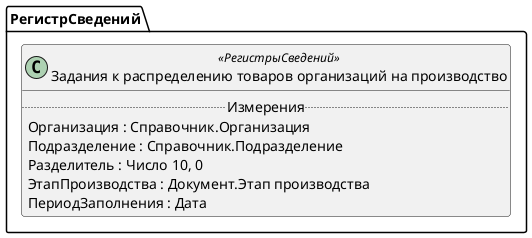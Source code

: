 ﻿@startuml ОчередьРасходаТоваровОрганизацийНаПроизводство
'!include templates.wsd
'..\include templates.wsd
class РегистрСведений.ОчередьРасходаТоваровОрганизацийНаПроизводство as "Задания к распределению товаров организаций на производство" <<РегистрыСведений>>
{
..Измерения..
Организация : Справочник.Организация
Подразделение : Справочник.Подразделение
Разделитель : Число 10, 0
ЭтапПроизводства : Документ.Этап производства
ПериодЗаполнения : Дата
}
@enduml
